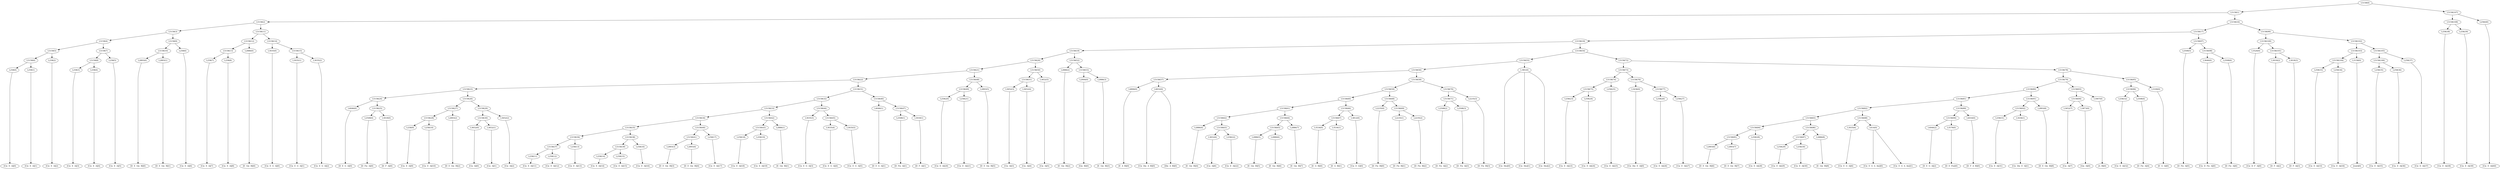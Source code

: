 digraph sample{
"L258(0)"->"[Cis  E  A](0)"
"L258(1)"->"[Cis  E  A](1)"
"L5158(6)"->"L258(0)"
"L5158(6)"->"L258(1)"
"L258(2)"->"[Cis  E  A](2)"
"L5158(5)"->"L5158(6)"
"L5158(5)"->"L258(2)"
"L258(3)"->"[Cis  E  A](3)"
"L258(4)"->"[Cis  E  A](4)"
"L5158(8)"->"L258(3)"
"L5158(8)"->"L258(4)"
"L258(5)"->"[Cis  E  A](5)"
"L5158(7)"->"L5158(8)"
"L5158(7)"->"L258(5)"
"L5158(4)"->"L5158(5)"
"L5158(4)"->"L5158(7)"
"L2893(0)"->"[D  E  Gis  B](0)"
"L2893(1)"->"[D  E  Gis  B](1)"
"L5158(10)"->"L2893(0)"
"L5158(10)"->"L2893(1)"
"L258(6)"->"[Cis  E  A](6)"
"L5158(9)"->"L5158(10)"
"L5158(9)"->"L258(6)"
"L5158(3)"->"L5158(4)"
"L5158(3)"->"L5158(9)"
"L258(7)"->"[Cis  E  A](7)"
"L258(8)"->"[Cis  E  A](8)"
"L5158(13)"->"L258(7)"
"L5158(13)"->"L258(8)"
"L2886(0)"->"[E  Gis  B](0)"
"L5158(12)"->"L5158(13)"
"L5158(12)"->"L2886(0)"
"L3035(0)"->"[Cis  E  G  A](0)"
"L3035(1)"->"[Cis  E  G  A](1)"
"L3035(2)"->"[Cis  E  G  A](2)"
"L5158(15)"->"L3035(1)"
"L5158(15)"->"L3035(2)"
"L5158(14)"->"L3035(0)"
"L5158(14)"->"L5158(15)"
"L5158(11)"->"L5158(12)"
"L5158(11)"->"L5158(14)"
"L5158(2)"->"L5158(3)"
"L5158(2)"->"L5158(11)"
"L4046(0)"->"[D  E  G  A](0)"
"L2508(0)"->"[D  Fis  A](0)"
"L3018(0)"->"[D  F  A](0)"
"L5158(25)"->"L2508(0)"
"L5158(25)"->"L3018(0)"
"L5158(24)"->"L4046(0)"
"L5158(24)"->"L5158(25)"
"L258(9)"->"[Cis  E  A](9)"
"L258(10)"->"[Cis  E  A](10)"
"L5158(28)"->"L258(9)"
"L5158(28)"->"L258(10)"
"L2893(2)"->"[D  E  Gis  B](2)"
"L5158(27)"->"L5158(28)"
"L5158(27)"->"L2893(2)"
"L3652(0)"->"[Cis  A](0)"
"L3652(1)"->"[Cis  A](1)"
"L5158(30)"->"L3652(0)"
"L5158(30)"->"L3652(1)"
"L3652(2)"->"[Cis  A](2)"
"L5158(29)"->"L5158(30)"
"L5158(29)"->"L3652(2)"
"L5158(26)"->"L5158(27)"
"L5158(26)"->"L5158(29)"
"L5158(23)"->"L5158(24)"
"L5158(23)"->"L5158(26)"
"L258(11)"->"[Cis  E  A](11)"
"L258(12)"->"[Cis  E  A](12)"
"L5158(37)"->"L258(11)"
"L5158(37)"->"L258(12)"
"L258(13)"->"[Cis  E  A](13)"
"L5158(36)"->"L5158(37)"
"L5158(36)"->"L258(13)"
"L258(14)"->"[Cis  E  A](14)"
"L258(15)"->"[Cis  E  A](15)"
"L5158(39)"->"L258(14)"
"L5158(39)"->"L258(15)"
"L258(16)"->"[Cis  E  A](16)"
"L5158(38)"->"L5158(39)"
"L5158(38)"->"L258(16)"
"L5158(35)"->"L5158(36)"
"L5158(35)"->"L5158(38)"
"L2893(3)"->"[D  E  Gis  B](3)"
"L2893(4)"->"[D  E  Gis  B](4)"
"L5158(41)"->"L2893(3)"
"L5158(41)"->"L2893(4)"
"L258(17)"->"[Cis  E  A](17)"
"L5158(40)"->"L5158(41)"
"L5158(40)"->"L258(17)"
"L5158(34)"->"L5158(35)"
"L5158(34)"->"L5158(40)"
"L258(18)"->"[Cis  E  A](18)"
"L258(19)"->"[Cis  E  A](19)"
"L5158(43)"->"L258(18)"
"L5158(43)"->"L258(19)"
"L2886(1)"->"[E  Gis  B](1)"
"L5158(42)"->"L5158(43)"
"L5158(42)"->"L2886(1)"
"L5158(33)"->"L5158(34)"
"L5158(33)"->"L5158(42)"
"L3035(3)"->"[Cis  E  G  A](3)"
"L3035(4)"->"[Cis  E  G  A](4)"
"L3035(5)"->"[Cis  E  G  A](5)"
"L5158(45)"->"L3035(4)"
"L5158(45)"->"L3035(5)"
"L5158(44)"->"L3035(3)"
"L5158(44)"->"L5158(45)"
"L5158(32)"->"L5158(33)"
"L5158(32)"->"L5158(44)"
"L4046(1)"->"[D  E  G  A](1)"
"L2508(1)"->"[D  Fis  A](1)"
"L3018(1)"->"[D  F  A](1)"
"L5158(47)"->"L2508(1)"
"L5158(47)"->"L3018(1)"
"L5158(46)"->"L4046(1)"
"L5158(46)"->"L5158(47)"
"L5158(31)"->"L5158(32)"
"L5158(31)"->"L5158(46)"
"L5158(22)"->"L5158(23)"
"L5158(22)"->"L5158(31)"
"L258(20)"->"[Cis  E  A](20)"
"L258(21)"->"[Cis  E  A](21)"
"L5158(49)"->"L258(20)"
"L5158(49)"->"L258(21)"
"L2893(5)"->"[D  E  Gis  B](5)"
"L5158(48)"->"L5158(49)"
"L5158(48)"->"L2893(5)"
"L5158(21)"->"L5158(22)"
"L5158(21)"->"L5158(48)"
"L3652(3)"->"[Cis  A](3)"
"L3652(4)"->"[Cis  A](4)"
"L5158(51)"->"L3652(3)"
"L5158(51)"->"L3652(4)"
"L3652(5)"->"[Cis  A](5)"
"L5158(50)"->"L5158(51)"
"L5158(50)"->"L3652(5)"
"L5158(20)"->"L5158(21)"
"L5158(20)"->"L5158(50)"
"L2886(2)"->"[E  Gis  B](2)"
"L2904(0)"->"[Gis  B](0)"
"L2886(3)"->"[E  Gis  B](3)"
"L5158(53)"->"L2904(0)"
"L5158(53)"->"L2886(3)"
"L5158(52)"->"L2886(2)"
"L5158(52)"->"L5158(53)"
"L5158(19)"->"L5158(20)"
"L5158(19)"->"L5158(52)"
"L4806(0)"->"[E  A  B](0)"
"L4832(0)"->"[Cis  Dis  A  B](0)"
"L4832(0)"->"[Dis  A  B](0)"
"L5158(57)"->"L4806(0)"
"L5158(57)"->"L4832(0)"
"L2886(4)"->"[E  Gis  B](4)"
"L3652(6)"->"[Cis  A](6)"
"L258(22)"->"[Cis  E  A](22)"
"L5158(63)"->"L3652(6)"
"L5158(63)"->"L258(22)"
"L5158(62)"->"L2886(4)"
"L5158(62)"->"L5158(63)"
"L2886(5)"->"[E  Gis  B](5)"
"L2886(6)"->"[E  Gis  B](6)"
"L5158(65)"->"L2886(5)"
"L5158(65)"->"L2886(6)"
"L2886(7)"->"[E  Gis  B](7)"
"L5158(64)"->"L5158(65)"
"L5158(64)"->"L2886(7)"
"L5158(61)"->"L5158(62)"
"L5158(61)"->"L5158(64)"
"L3534(0)"->"[E  G  B](0)"
"L3534(1)"->"[E  G  B](1)"
"L5158(67)"->"L3534(0)"
"L5158(67)"->"L3534(1)"
"L3812(0)"->"[Cis  E  G](0)"
"L5158(66)"->"L5158(67)"
"L5158(66)"->"L3812(0)"
"L5158(60)"->"L5158(61)"
"L5158(60)"->"L5158(66)"
"L2235(0)"->"[D  Fis  B](0)"
"L2235(1)"->"[D  Fis  B](1)"
"L2235(2)"->"[D  Fis  B](2)"
"L5158(69)"->"L2235(1)"
"L5158(69)"->"L2235(2)"
"L5158(68)"->"L2235(0)"
"L5158(68)"->"L5158(69)"
"L5158(59)"->"L5158(60)"
"L5158(59)"->"L5158(68)"
"L2508(2)"->"[D  Fis  A](2)"
"L2508(3)"->"[D  Fis  A](3)"
"L5158(71)"->"L2508(2)"
"L5158(71)"->"L2508(3)"
"L2235(3)"->"[D  Fis  B](3)"
"L5158(70)"->"L5158(71)"
"L5158(70)"->"L2235(3)"
"L5158(58)"->"L5158(59)"
"L5158(58)"->"L5158(70)"
"L5158(56)"->"L5158(57)"
"L5158(56)"->"L5158(58)"
"L-901(0)"->"[Cis  Dis](0)"
"L-901(0)"->"[Cis  Dis](1)"
"L-901(0)"->"[Cis  Dis](2)"
"L5158(55)"->"L5158(56)"
"L5158(55)"->"L-901(0)"
"L258(23)"->"[Cis  E  A](23)"
"L258(24)"->"[Cis  E  A](24)"
"L5158(75)"->"L258(23)"
"L5158(75)"->"L258(24)"
"L258(25)"->"[Cis  E  A](25)"
"L5158(74)"->"L5158(75)"
"L5158(74)"->"L258(25)"
"L3436(0)"->"[Cis  Dis  E  A](0)"
"L258(26)"->"[Cis  E  A](26)"
"L258(27)"->"[Cis  E  A](27)"
"L5158(77)"->"L258(26)"
"L5158(77)"->"L258(27)"
"L5158(76)"->"L3436(0)"
"L5158(76)"->"L5158(77)"
"L5158(73)"->"L5158(74)"
"L5158(73)"->"L5158(76)"
"L2893(6)"->"[D  E  Gis  B](6)"
"L2893(7)"->"[D  E  Gis  B](7)"
"L5158(85)"->"L2893(6)"
"L5158(85)"->"L2893(7)"
"L258(28)"->"[Cis  E  A](28)"
"L5158(84)"->"L5158(85)"
"L5158(84)"->"L258(28)"
"L258(29)"->"[Cis  E  A](29)"
"L258(30)"->"[Cis  E  A](30)"
"L5158(87)"->"L258(29)"
"L5158(87)"->"L258(30)"
"L2886(8)"->"[E  Gis  B](8)"
"L5158(86)"->"L5158(87)"
"L5158(86)"->"L2886(8)"
"L5158(83)"->"L5158(84)"
"L5158(83)"->"L5158(86)"
"L3035(6)"->"[Cis  E  G  A](6)"
"L614(0)"->"[Cis  E  G  A  Ais](0)"
"L614(0)"->"[Cis  E  G  A  Ais](1)"
"L5158(88)"->"L3035(6)"
"L5158(88)"->"L614(0)"
"L5158(82)"->"L5158(83)"
"L5158(82)"->"L5158(88)"
"L4046(2)"->"[D  E  G  A](2)"
"L3579(0)"->"[D  E  Fis](0)"
"L5158(90)"->"L4046(2)"
"L5158(90)"->"L3579(0)"
"L4016(0)"->"[D  F  A  B](0)"
"L5158(89)"->"L5158(90)"
"L5158(89)"->"L4016(0)"
"L5158(81)"->"L5158(82)"
"L5158(81)"->"L5158(89)"
"L258(31)"->"[Cis  E  A](31)"
"L3436(1)"->"[Cis  Dis  E  A](1)"
"L5158(92)"->"L258(31)"
"L5158(92)"->"L3436(1)"
"L2893(8)"->"[D  E  Gis  B](8)"
"L5158(91)"->"L5158(92)"
"L5158(91)"->"L2893(8)"
"L5158(80)"->"L5158(81)"
"L5158(80)"->"L5158(91)"
"L3652(7)"->"[Cis  A](7)"
"L3873(0)"->"[Gis  A](0)"
"L5158(94)"->"L3652(7)"
"L5158(94)"->"L3873(0)"
"L1807(0)"->"[A  B](0)"
"L5158(93)"->"L5158(94)"
"L5158(93)"->"L1807(0)"
"L5158(79)"->"L5158(80)"
"L5158(79)"->"L5158(93)"
"L258(32)"->"[Cis  E  A](32)"
"L2508(4)"->"[D  Fis  A](4)"
"L5158(96)"->"L258(32)"
"L5158(96)"->"L2508(4)"
"L3100(0)"->"[E  G  A](0)"
"L5158(95)"->"L5158(96)"
"L5158(95)"->"L3100(0)"
"L5158(78)"->"L5158(79)"
"L5158(78)"->"L5158(95)"
"L5158(72)"->"L5158(73)"
"L5158(72)"->"L5158(78)"
"L5158(54)"->"L5158(55)"
"L5158(54)"->"L5158(72)"
"L5158(18)"->"L5158(19)"
"L5158(18)"->"L5158(54)"
"L2508(5)"->"[D  Fis  A](5)"
"L3646(0)"->"[Cis  D  Fis  A](0)"
"L2508(6)"->"[D  Fis  A](6)"
"L5158(98)"->"L3646(0)"
"L5158(98)"->"L2508(6)"
"L5158(97)"->"L2508(5)"
"L5158(97)"->"L5158(98)"
"L5158(17)"->"L5158(18)"
"L5158(17)"->"L5158(97)"
"L3526(0)"->"[Cis  D  F  A](0)"
"L3018(2)"->"[D  F  A](2)"
"L3018(3)"->"[D  F  A](3)"
"L5158(101)"->"L3018(2)"
"L5158(101)"->"L3018(3)"
"L5158(100)"->"L3526(0)"
"L5158(100)"->"L5158(101)"
"L258(33)"->"[Cis  E  A](33)"
"L258(34)"->"[Cis  E  A](34)"
"L5158(104)"->"L258(33)"
"L5158(104)"->"L258(34)"
"L3158(0)"->"[rest](0)"
"L5158(103)"->"L5158(104)"
"L5158(103)"->"L3158(0)"
"L258(35)"->"[Cis  E  A](35)"
"L258(36)"->"[Cis  E  A](36)"
"L5158(106)"->"L258(35)"
"L5158(106)"->"L258(36)"
"L258(37)"->"[Cis  E  A](37)"
"L5158(105)"->"L5158(106)"
"L5158(105)"->"L258(37)"
"L5158(102)"->"L5158(103)"
"L5158(102)"->"L5158(105)"
"L5158(99)"->"L5158(100)"
"L5158(99)"->"L5158(102)"
"L5158(16)"->"L5158(17)"
"L5158(16)"->"L5158(99)"
"L5158(1)"->"L5158(2)"
"L5158(1)"->"L5158(16)"
"L258(38)"->"[Cis  E  A](38)"
"L258(39)"->"[Cis  E  A](39)"
"L5158(108)"->"L258(38)"
"L5158(108)"->"L258(39)"
"L258(40)"->"[Cis  E  A](40)"
"L5158(107)"->"L5158(108)"
"L5158(107)"->"L258(40)"
"L5158(0)"->"L5158(1)"
"L5158(0)"->"L5158(107)"
{rank = min; "L5158(0)"}
{rank = same; "L5158(1)"; "L5158(107)";}
{rank = same; "L5158(2)"; "L5158(16)"; "L5158(108)"; "L258(40)";}
{rank = same; "L5158(3)"; "L5158(11)"; "L5158(17)"; "L5158(99)"; "L258(38)"; "L258(39)";}
{rank = same; "L5158(4)"; "L5158(9)"; "L5158(12)"; "L5158(14)"; "L5158(18)"; "L5158(97)"; "L5158(100)"; "L5158(102)";}
{rank = same; "L5158(5)"; "L5158(7)"; "L5158(10)"; "L258(6)"; "L5158(13)"; "L2886(0)"; "L3035(0)"; "L5158(15)"; "L5158(19)"; "L5158(54)"; "L2508(5)"; "L5158(98)"; "L3526(0)"; "L5158(101)"; "L5158(103)"; "L5158(105)";}
{rank = same; "L5158(6)"; "L258(2)"; "L5158(8)"; "L258(5)"; "L2893(0)"; "L2893(1)"; "L258(7)"; "L258(8)"; "L3035(1)"; "L3035(2)"; "L5158(20)"; "L5158(52)"; "L5158(55)"; "L5158(72)"; "L3646(0)"; "L2508(6)"; "L3018(2)"; "L3018(3)"; "L5158(104)"; "L3158(0)"; "L5158(106)"; "L258(37)";}
{rank = same; "L258(0)"; "L258(1)"; "L258(3)"; "L258(4)"; "L5158(21)"; "L5158(50)"; "L2886(2)"; "L5158(53)"; "L5158(56)"; "L-901(0)"; "L5158(73)"; "L5158(78)"; "L258(33)"; "L258(34)"; "L258(35)"; "L258(36)";}
{rank = same; "L5158(22)"; "L5158(48)"; "L5158(51)"; "L3652(5)"; "L2904(0)"; "L2886(3)"; "L5158(57)"; "L5158(58)"; "L5158(74)"; "L5158(76)"; "L5158(79)"; "L5158(95)";}
{rank = same; "L5158(23)"; "L5158(31)"; "L5158(49)"; "L2893(5)"; "L3652(3)"; "L3652(4)"; "L4806(0)"; "L4832(0)"; "L5158(59)"; "L5158(70)"; "L5158(75)"; "L258(25)"; "L3436(0)"; "L5158(77)"; "L5158(80)"; "L5158(93)"; "L5158(96)"; "L3100(0)";}
{rank = same; "L5158(24)"; "L5158(26)"; "L5158(32)"; "L5158(46)"; "L258(20)"; "L258(21)"; "L5158(60)"; "L5158(68)"; "L5158(71)"; "L2235(3)"; "L258(23)"; "L258(24)"; "L258(26)"; "L258(27)"; "L5158(81)"; "L5158(91)"; "L5158(94)"; "L1807(0)"; "L258(32)"; "L2508(4)";}
{rank = same; "L4046(0)"; "L5158(25)"; "L5158(27)"; "L5158(29)"; "L5158(33)"; "L5158(44)"; "L4046(1)"; "L5158(47)"; "L5158(61)"; "L5158(66)"; "L2235(0)"; "L5158(69)"; "L2508(2)"; "L2508(3)"; "L5158(82)"; "L5158(89)"; "L5158(92)"; "L2893(8)"; "L3652(7)"; "L3873(0)";}
{rank = same; "L2508(0)"; "L3018(0)"; "L5158(28)"; "L2893(2)"; "L5158(30)"; "L3652(2)"; "L5158(34)"; "L5158(42)"; "L3035(3)"; "L5158(45)"; "L2508(1)"; "L3018(1)"; "L5158(62)"; "L5158(64)"; "L5158(67)"; "L3812(0)"; "L2235(1)"; "L2235(2)"; "L5158(83)"; "L5158(88)"; "L5158(90)"; "L4016(0)"; "L258(31)"; "L3436(1)";}
{rank = same; "L258(9)"; "L258(10)"; "L3652(0)"; "L3652(1)"; "L5158(35)"; "L5158(40)"; "L5158(43)"; "L2886(1)"; "L3035(4)"; "L3035(5)"; "L2886(4)"; "L5158(63)"; "L5158(65)"; "L2886(7)"; "L3534(0)"; "L3534(1)"; "L5158(84)"; "L5158(86)"; "L3035(6)"; "L614(0)"; "L4046(2)"; "L3579(0)";}
{rank = same; "L5158(36)"; "L5158(38)"; "L5158(41)"; "L258(17)"; "L258(18)"; "L258(19)"; "L3652(6)"; "L258(22)"; "L2886(5)"; "L2886(6)"; "L5158(85)"; "L258(28)"; "L5158(87)"; "L2886(8)";}
{rank = same; "L5158(37)"; "L258(13)"; "L5158(39)"; "L258(16)"; "L2893(3)"; "L2893(4)"; "L2893(6)"; "L2893(7)"; "L258(29)"; "L258(30)";}
{rank = same; "L258(11)"; "L258(12)"; "L258(14)"; "L258(15)";}
{rank = max; "[A  B](0)"; "[Cis  A](0)"; "[Cis  A](1)"; "[Cis  A](2)"; "[Cis  A](3)"; "[Cis  A](4)"; "[Cis  A](5)"; "[Cis  A](6)"; "[Cis  A](7)"; "[Cis  D  F  A](0)"; "[Cis  D  Fis  A](0)"; "[Cis  Dis  A  B](0)"; "[Cis  Dis  E  A](0)"; "[Cis  Dis  E  A](1)"; "[Cis  Dis](0)"; "[Cis  Dis](1)"; "[Cis  Dis](2)"; "[Cis  E  A](0)"; "[Cis  E  A](1)"; "[Cis  E  A](10)"; "[Cis  E  A](11)"; "[Cis  E  A](12)"; "[Cis  E  A](13)"; "[Cis  E  A](14)"; "[Cis  E  A](15)"; "[Cis  E  A](16)"; "[Cis  E  A](17)"; "[Cis  E  A](18)"; "[Cis  E  A](19)"; "[Cis  E  A](2)"; "[Cis  E  A](20)"; "[Cis  E  A](21)"; "[Cis  E  A](22)"; "[Cis  E  A](23)"; "[Cis  E  A](24)"; "[Cis  E  A](25)"; "[Cis  E  A](26)"; "[Cis  E  A](27)"; "[Cis  E  A](28)"; "[Cis  E  A](29)"; "[Cis  E  A](3)"; "[Cis  E  A](30)"; "[Cis  E  A](31)"; "[Cis  E  A](32)"; "[Cis  E  A](33)"; "[Cis  E  A](34)"; "[Cis  E  A](35)"; "[Cis  E  A](36)"; "[Cis  E  A](37)"; "[Cis  E  A](38)"; "[Cis  E  A](39)"; "[Cis  E  A](4)"; "[Cis  E  A](40)"; "[Cis  E  A](5)"; "[Cis  E  A](6)"; "[Cis  E  A](7)"; "[Cis  E  A](8)"; "[Cis  E  A](9)"; "[Cis  E  G  A  Ais](0)"; "[Cis  E  G  A  Ais](1)"; "[Cis  E  G  A](0)"; "[Cis  E  G  A](1)"; "[Cis  E  G  A](2)"; "[Cis  E  G  A](3)"; "[Cis  E  G  A](4)"; "[Cis  E  G  A](5)"; "[Cis  E  G  A](6)"; "[Cis  E  G](0)"; "[D  E  Fis](0)"; "[D  E  G  A](0)"; "[D  E  G  A](1)"; "[D  E  G  A](2)"; "[D  E  Gis  B](0)"; "[D  E  Gis  B](1)"; "[D  E  Gis  B](2)"; "[D  E  Gis  B](3)"; "[D  E  Gis  B](4)"; "[D  E  Gis  B](5)"; "[D  E  Gis  B](6)"; "[D  E  Gis  B](7)"; "[D  E  Gis  B](8)"; "[D  F  A  B](0)"; "[D  F  A](0)"; "[D  F  A](1)"; "[D  F  A](2)"; "[D  F  A](3)"; "[D  Fis  A](0)"; "[D  Fis  A](1)"; "[D  Fis  A](2)"; "[D  Fis  A](3)"; "[D  Fis  A](4)"; "[D  Fis  A](5)"; "[D  Fis  A](6)"; "[D  Fis  B](0)"; "[D  Fis  B](1)"; "[D  Fis  B](2)"; "[D  Fis  B](3)"; "[Dis  A  B](0)"; "[E  A  B](0)"; "[E  G  A](0)"; "[E  G  B](0)"; "[E  G  B](1)"; "[E  Gis  B](0)"; "[E  Gis  B](1)"; "[E  Gis  B](2)"; "[E  Gis  B](3)"; "[E  Gis  B](4)"; "[E  Gis  B](5)"; "[E  Gis  B](6)"; "[E  Gis  B](7)"; "[E  Gis  B](8)"; "[Gis  A](0)"; "[Gis  B](0)"; "[rest](0)";}
}